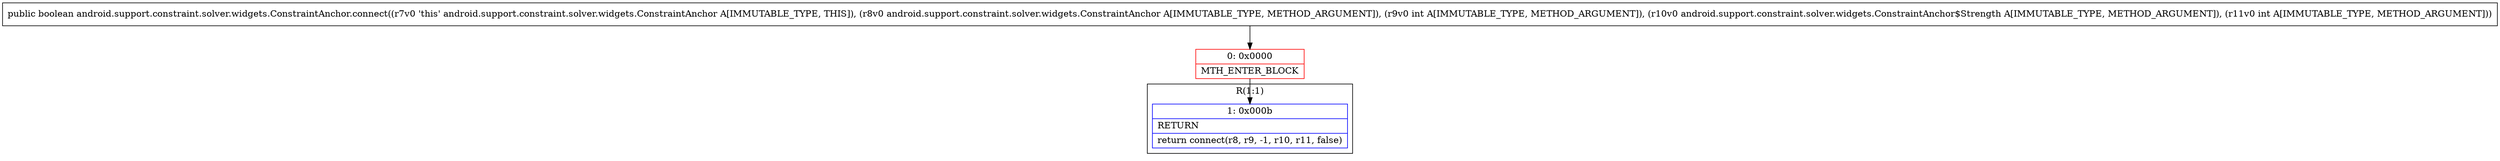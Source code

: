 digraph "CFG forandroid.support.constraint.solver.widgets.ConstraintAnchor.connect(Landroid\/support\/constraint\/solver\/widgets\/ConstraintAnchor;ILandroid\/support\/constraint\/solver\/widgets\/ConstraintAnchor$Strength;I)Z" {
subgraph cluster_Region_1330899747 {
label = "R(1:1)";
node [shape=record,color=blue];
Node_1 [shape=record,label="{1\:\ 0x000b|RETURN\l|return connect(r8, r9, \-1, r10, r11, false)\l}"];
}
Node_0 [shape=record,color=red,label="{0\:\ 0x0000|MTH_ENTER_BLOCK\l}"];
MethodNode[shape=record,label="{public boolean android.support.constraint.solver.widgets.ConstraintAnchor.connect((r7v0 'this' android.support.constraint.solver.widgets.ConstraintAnchor A[IMMUTABLE_TYPE, THIS]), (r8v0 android.support.constraint.solver.widgets.ConstraintAnchor A[IMMUTABLE_TYPE, METHOD_ARGUMENT]), (r9v0 int A[IMMUTABLE_TYPE, METHOD_ARGUMENT]), (r10v0 android.support.constraint.solver.widgets.ConstraintAnchor$Strength A[IMMUTABLE_TYPE, METHOD_ARGUMENT]), (r11v0 int A[IMMUTABLE_TYPE, METHOD_ARGUMENT])) }"];
MethodNode -> Node_0;
Node_0 -> Node_1;
}

